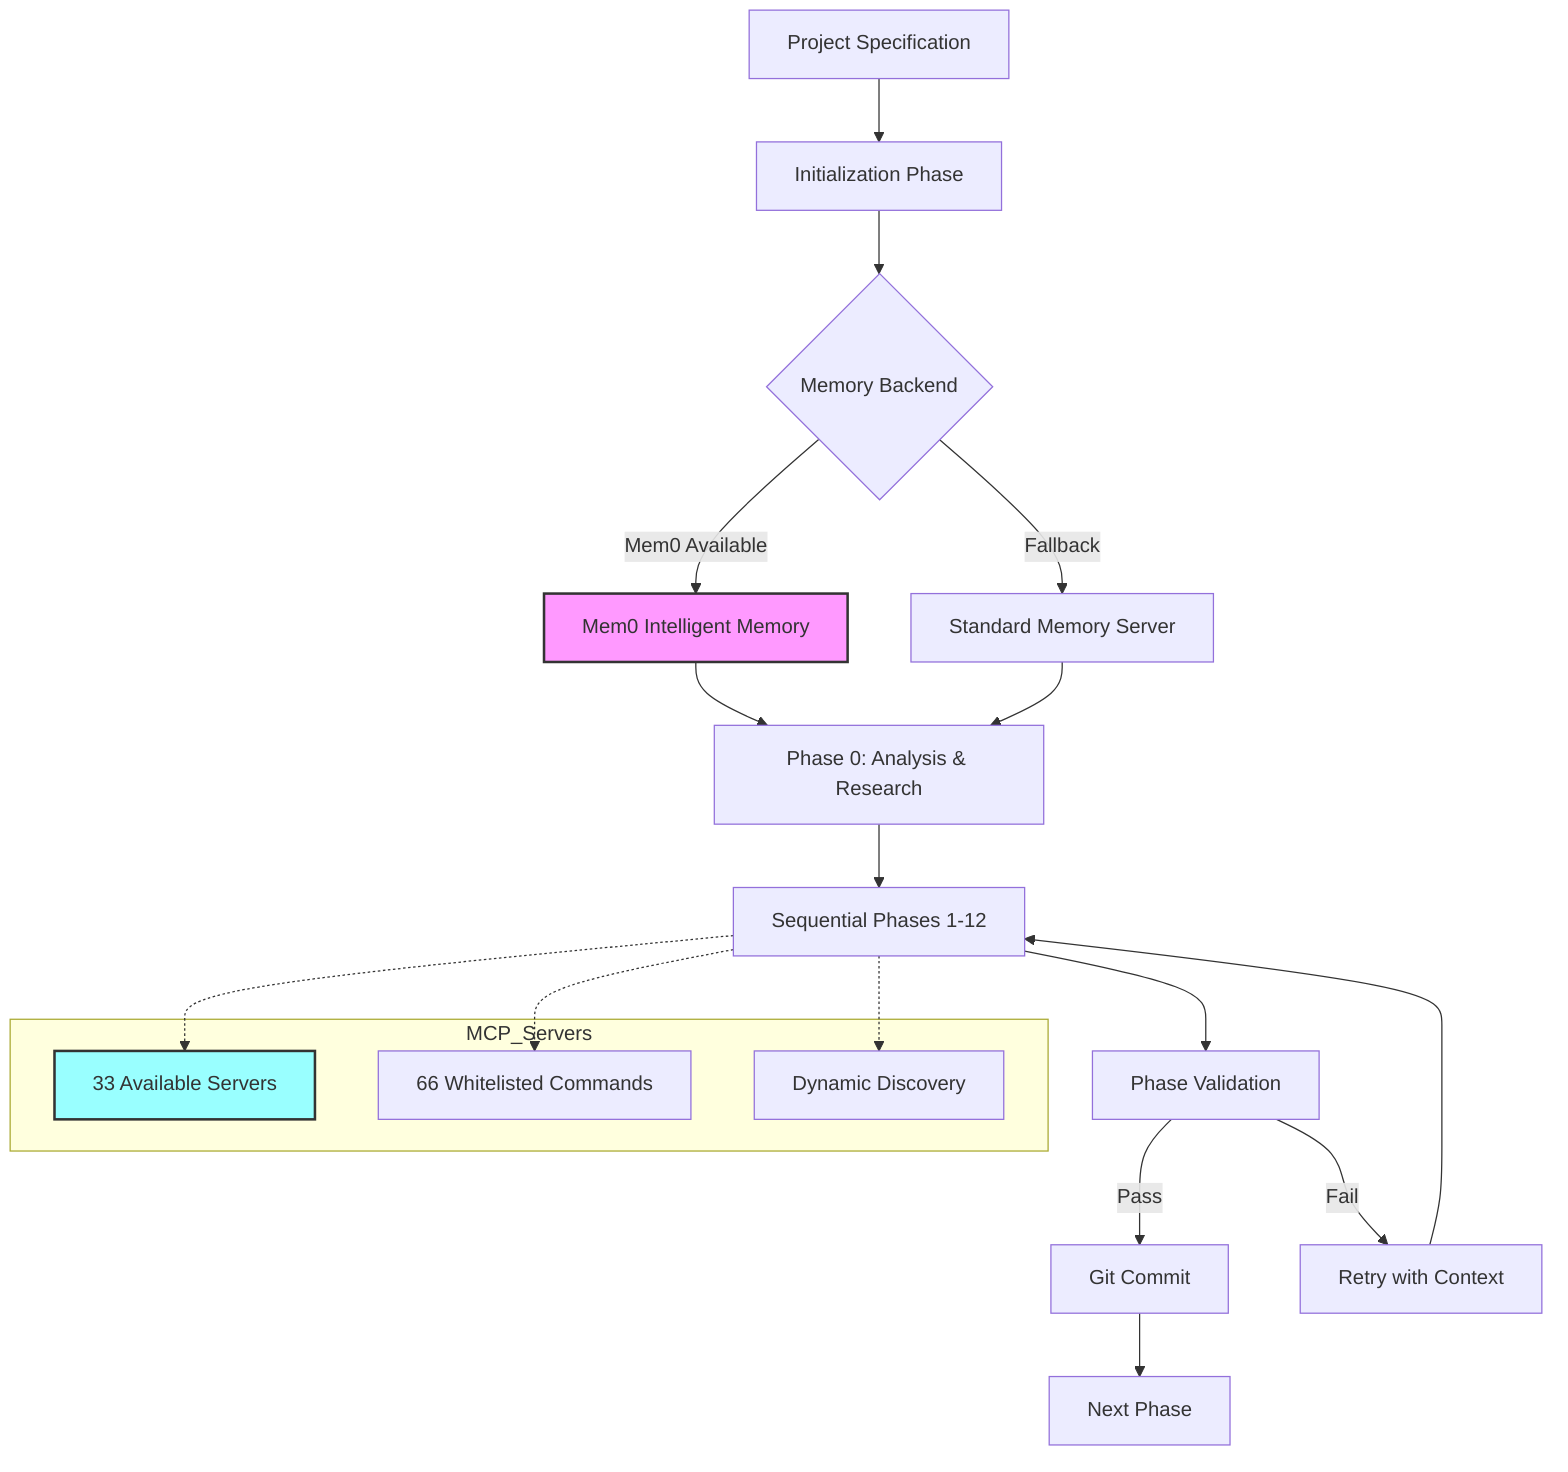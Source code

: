graph TD
    A[Project Specification] --> B[Initialization Phase]
    B --> C{Memory Backend}
    C -->|Mem0 Available| D[Mem0 Intelligent Memory]
    C -->|Fallback| E[Standard Memory Server]
    
    D --> F[Phase 0: Analysis & Research]
    E --> F
    
    F --> G[Sequential Phases 1-12]
    
    G --> H[Phase Validation]
    H -->|Pass| I[Git Commit]
    H -->|Fail| J[Retry with Context]
    
    I --> K[Next Phase]
    J --> G
    
    subgraph MCP_Servers
        L[33 Available Servers]
        M[66 Whitelisted Commands]
        N[Dynamic Discovery]
    end
    
    G -.-> L
    G -.-> M
    G -.-> N
    
    style D fill:#f9f,stroke:#333,stroke-width:2px
    style L fill:#9ff,stroke:#333,stroke-width:2px